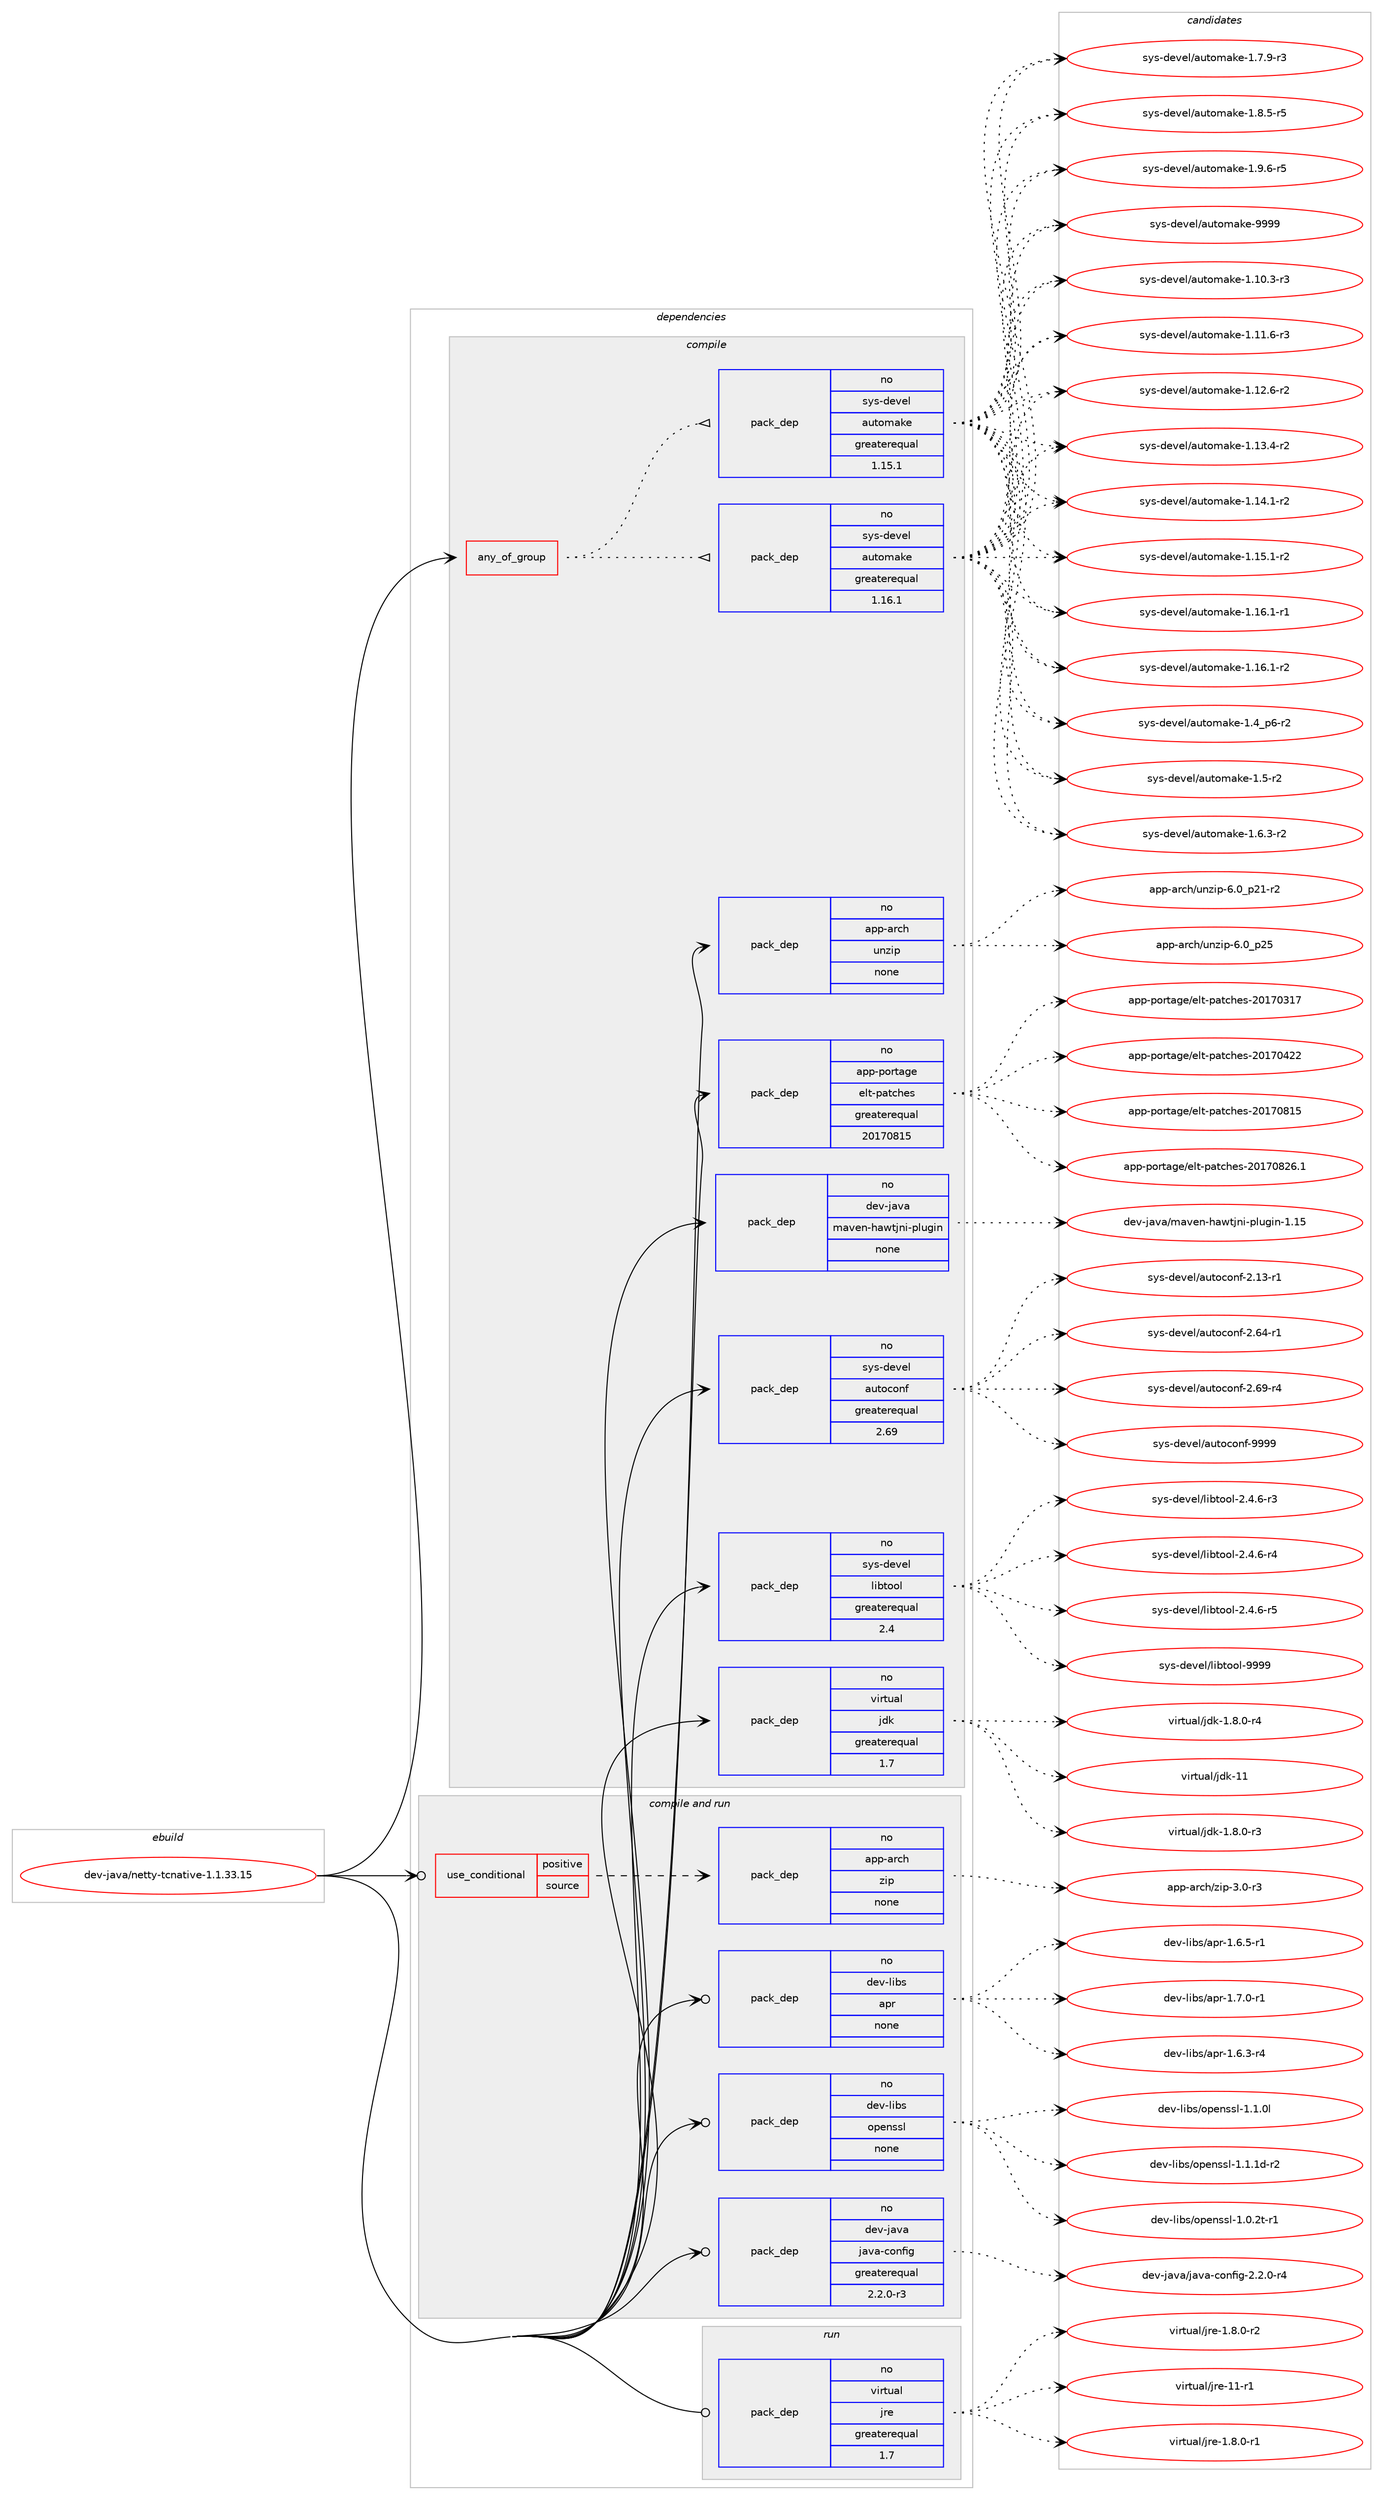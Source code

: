 digraph prolog {

# *************
# Graph options
# *************

newrank=true;
concentrate=true;
compound=true;
graph [rankdir=LR,fontname=Helvetica,fontsize=10,ranksep=1.5];#, ranksep=2.5, nodesep=0.2];
edge  [arrowhead=vee];
node  [fontname=Helvetica,fontsize=10];

# **********
# The ebuild
# **********

subgraph cluster_leftcol {
color=gray;
rank=same;
label=<<i>ebuild</i>>;
id [label="dev-java/netty-tcnative-1.1.33.15", color=red, width=4, href="../dev-java/netty-tcnative-1.1.33.15.svg"];
}

# ****************
# The dependencies
# ****************

subgraph cluster_midcol {
color=gray;
label=<<i>dependencies</i>>;
subgraph cluster_compile {
fillcolor="#eeeeee";
style=filled;
label=<<i>compile</i>>;
subgraph any10822 {
dependency555259 [label=<<TABLE BORDER="0" CELLBORDER="1" CELLSPACING="0" CELLPADDING="4"><TR><TD CELLPADDING="10">any_of_group</TD></TR></TABLE>>, shape=none, color=red];subgraph pack414851 {
dependency555260 [label=<<TABLE BORDER="0" CELLBORDER="1" CELLSPACING="0" CELLPADDING="4" WIDTH="220"><TR><TD ROWSPAN="6" CELLPADDING="30">pack_dep</TD></TR><TR><TD WIDTH="110">no</TD></TR><TR><TD>sys-devel</TD></TR><TR><TD>automake</TD></TR><TR><TD>greaterequal</TD></TR><TR><TD>1.16.1</TD></TR></TABLE>>, shape=none, color=blue];
}
dependency555259:e -> dependency555260:w [weight=20,style="dotted",arrowhead="oinv"];
subgraph pack414852 {
dependency555261 [label=<<TABLE BORDER="0" CELLBORDER="1" CELLSPACING="0" CELLPADDING="4" WIDTH="220"><TR><TD ROWSPAN="6" CELLPADDING="30">pack_dep</TD></TR><TR><TD WIDTH="110">no</TD></TR><TR><TD>sys-devel</TD></TR><TR><TD>automake</TD></TR><TR><TD>greaterequal</TD></TR><TR><TD>1.15.1</TD></TR></TABLE>>, shape=none, color=blue];
}
dependency555259:e -> dependency555261:w [weight=20,style="dotted",arrowhead="oinv"];
}
id:e -> dependency555259:w [weight=20,style="solid",arrowhead="vee"];
subgraph pack414853 {
dependency555262 [label=<<TABLE BORDER="0" CELLBORDER="1" CELLSPACING="0" CELLPADDING="4" WIDTH="220"><TR><TD ROWSPAN="6" CELLPADDING="30">pack_dep</TD></TR><TR><TD WIDTH="110">no</TD></TR><TR><TD>app-arch</TD></TR><TR><TD>unzip</TD></TR><TR><TD>none</TD></TR><TR><TD></TD></TR></TABLE>>, shape=none, color=blue];
}
id:e -> dependency555262:w [weight=20,style="solid",arrowhead="vee"];
subgraph pack414854 {
dependency555263 [label=<<TABLE BORDER="0" CELLBORDER="1" CELLSPACING="0" CELLPADDING="4" WIDTH="220"><TR><TD ROWSPAN="6" CELLPADDING="30">pack_dep</TD></TR><TR><TD WIDTH="110">no</TD></TR><TR><TD>app-portage</TD></TR><TR><TD>elt-patches</TD></TR><TR><TD>greaterequal</TD></TR><TR><TD>20170815</TD></TR></TABLE>>, shape=none, color=blue];
}
id:e -> dependency555263:w [weight=20,style="solid",arrowhead="vee"];
subgraph pack414855 {
dependency555264 [label=<<TABLE BORDER="0" CELLBORDER="1" CELLSPACING="0" CELLPADDING="4" WIDTH="220"><TR><TD ROWSPAN="6" CELLPADDING="30">pack_dep</TD></TR><TR><TD WIDTH="110">no</TD></TR><TR><TD>dev-java</TD></TR><TR><TD>maven-hawtjni-plugin</TD></TR><TR><TD>none</TD></TR><TR><TD></TD></TR></TABLE>>, shape=none, color=blue];
}
id:e -> dependency555264:w [weight=20,style="solid",arrowhead="vee"];
subgraph pack414856 {
dependency555265 [label=<<TABLE BORDER="0" CELLBORDER="1" CELLSPACING="0" CELLPADDING="4" WIDTH="220"><TR><TD ROWSPAN="6" CELLPADDING="30">pack_dep</TD></TR><TR><TD WIDTH="110">no</TD></TR><TR><TD>sys-devel</TD></TR><TR><TD>autoconf</TD></TR><TR><TD>greaterequal</TD></TR><TR><TD>2.69</TD></TR></TABLE>>, shape=none, color=blue];
}
id:e -> dependency555265:w [weight=20,style="solid",arrowhead="vee"];
subgraph pack414857 {
dependency555266 [label=<<TABLE BORDER="0" CELLBORDER="1" CELLSPACING="0" CELLPADDING="4" WIDTH="220"><TR><TD ROWSPAN="6" CELLPADDING="30">pack_dep</TD></TR><TR><TD WIDTH="110">no</TD></TR><TR><TD>sys-devel</TD></TR><TR><TD>libtool</TD></TR><TR><TD>greaterequal</TD></TR><TR><TD>2.4</TD></TR></TABLE>>, shape=none, color=blue];
}
id:e -> dependency555266:w [weight=20,style="solid",arrowhead="vee"];
subgraph pack414858 {
dependency555267 [label=<<TABLE BORDER="0" CELLBORDER="1" CELLSPACING="0" CELLPADDING="4" WIDTH="220"><TR><TD ROWSPAN="6" CELLPADDING="30">pack_dep</TD></TR><TR><TD WIDTH="110">no</TD></TR><TR><TD>virtual</TD></TR><TR><TD>jdk</TD></TR><TR><TD>greaterequal</TD></TR><TR><TD>1.7</TD></TR></TABLE>>, shape=none, color=blue];
}
id:e -> dependency555267:w [weight=20,style="solid",arrowhead="vee"];
}
subgraph cluster_compileandrun {
fillcolor="#eeeeee";
style=filled;
label=<<i>compile and run</i>>;
subgraph cond129229 {
dependency555268 [label=<<TABLE BORDER="0" CELLBORDER="1" CELLSPACING="0" CELLPADDING="4"><TR><TD ROWSPAN="3" CELLPADDING="10">use_conditional</TD></TR><TR><TD>positive</TD></TR><TR><TD>source</TD></TR></TABLE>>, shape=none, color=red];
subgraph pack414859 {
dependency555269 [label=<<TABLE BORDER="0" CELLBORDER="1" CELLSPACING="0" CELLPADDING="4" WIDTH="220"><TR><TD ROWSPAN="6" CELLPADDING="30">pack_dep</TD></TR><TR><TD WIDTH="110">no</TD></TR><TR><TD>app-arch</TD></TR><TR><TD>zip</TD></TR><TR><TD>none</TD></TR><TR><TD></TD></TR></TABLE>>, shape=none, color=blue];
}
dependency555268:e -> dependency555269:w [weight=20,style="dashed",arrowhead="vee"];
}
id:e -> dependency555268:w [weight=20,style="solid",arrowhead="odotvee"];
subgraph pack414860 {
dependency555270 [label=<<TABLE BORDER="0" CELLBORDER="1" CELLSPACING="0" CELLPADDING="4" WIDTH="220"><TR><TD ROWSPAN="6" CELLPADDING="30">pack_dep</TD></TR><TR><TD WIDTH="110">no</TD></TR><TR><TD>dev-java</TD></TR><TR><TD>java-config</TD></TR><TR><TD>greaterequal</TD></TR><TR><TD>2.2.0-r3</TD></TR></TABLE>>, shape=none, color=blue];
}
id:e -> dependency555270:w [weight=20,style="solid",arrowhead="odotvee"];
subgraph pack414861 {
dependency555271 [label=<<TABLE BORDER="0" CELLBORDER="1" CELLSPACING="0" CELLPADDING="4" WIDTH="220"><TR><TD ROWSPAN="6" CELLPADDING="30">pack_dep</TD></TR><TR><TD WIDTH="110">no</TD></TR><TR><TD>dev-libs</TD></TR><TR><TD>apr</TD></TR><TR><TD>none</TD></TR><TR><TD></TD></TR></TABLE>>, shape=none, color=blue];
}
id:e -> dependency555271:w [weight=20,style="solid",arrowhead="odotvee"];
subgraph pack414862 {
dependency555272 [label=<<TABLE BORDER="0" CELLBORDER="1" CELLSPACING="0" CELLPADDING="4" WIDTH="220"><TR><TD ROWSPAN="6" CELLPADDING="30">pack_dep</TD></TR><TR><TD WIDTH="110">no</TD></TR><TR><TD>dev-libs</TD></TR><TR><TD>openssl</TD></TR><TR><TD>none</TD></TR><TR><TD></TD></TR></TABLE>>, shape=none, color=blue];
}
id:e -> dependency555272:w [weight=20,style="solid",arrowhead="odotvee"];
}
subgraph cluster_run {
fillcolor="#eeeeee";
style=filled;
label=<<i>run</i>>;
subgraph pack414863 {
dependency555273 [label=<<TABLE BORDER="0" CELLBORDER="1" CELLSPACING="0" CELLPADDING="4" WIDTH="220"><TR><TD ROWSPAN="6" CELLPADDING="30">pack_dep</TD></TR><TR><TD WIDTH="110">no</TD></TR><TR><TD>virtual</TD></TR><TR><TD>jre</TD></TR><TR><TD>greaterequal</TD></TR><TR><TD>1.7</TD></TR></TABLE>>, shape=none, color=blue];
}
id:e -> dependency555273:w [weight=20,style="solid",arrowhead="odot"];
}
}

# **************
# The candidates
# **************

subgraph cluster_choices {
rank=same;
color=gray;
label=<<i>candidates</i>>;

subgraph choice414851 {
color=black;
nodesep=1;
choice11512111545100101118101108479711711611110997107101454946494846514511451 [label="sys-devel/automake-1.10.3-r3", color=red, width=4,href="../sys-devel/automake-1.10.3-r3.svg"];
choice11512111545100101118101108479711711611110997107101454946494946544511451 [label="sys-devel/automake-1.11.6-r3", color=red, width=4,href="../sys-devel/automake-1.11.6-r3.svg"];
choice11512111545100101118101108479711711611110997107101454946495046544511450 [label="sys-devel/automake-1.12.6-r2", color=red, width=4,href="../sys-devel/automake-1.12.6-r2.svg"];
choice11512111545100101118101108479711711611110997107101454946495146524511450 [label="sys-devel/automake-1.13.4-r2", color=red, width=4,href="../sys-devel/automake-1.13.4-r2.svg"];
choice11512111545100101118101108479711711611110997107101454946495246494511450 [label="sys-devel/automake-1.14.1-r2", color=red, width=4,href="../sys-devel/automake-1.14.1-r2.svg"];
choice11512111545100101118101108479711711611110997107101454946495346494511450 [label="sys-devel/automake-1.15.1-r2", color=red, width=4,href="../sys-devel/automake-1.15.1-r2.svg"];
choice11512111545100101118101108479711711611110997107101454946495446494511449 [label="sys-devel/automake-1.16.1-r1", color=red, width=4,href="../sys-devel/automake-1.16.1-r1.svg"];
choice11512111545100101118101108479711711611110997107101454946495446494511450 [label="sys-devel/automake-1.16.1-r2", color=red, width=4,href="../sys-devel/automake-1.16.1-r2.svg"];
choice115121115451001011181011084797117116111109971071014549465295112544511450 [label="sys-devel/automake-1.4_p6-r2", color=red, width=4,href="../sys-devel/automake-1.4_p6-r2.svg"];
choice11512111545100101118101108479711711611110997107101454946534511450 [label="sys-devel/automake-1.5-r2", color=red, width=4,href="../sys-devel/automake-1.5-r2.svg"];
choice115121115451001011181011084797117116111109971071014549465446514511450 [label="sys-devel/automake-1.6.3-r2", color=red, width=4,href="../sys-devel/automake-1.6.3-r2.svg"];
choice115121115451001011181011084797117116111109971071014549465546574511451 [label="sys-devel/automake-1.7.9-r3", color=red, width=4,href="../sys-devel/automake-1.7.9-r3.svg"];
choice115121115451001011181011084797117116111109971071014549465646534511453 [label="sys-devel/automake-1.8.5-r5", color=red, width=4,href="../sys-devel/automake-1.8.5-r5.svg"];
choice115121115451001011181011084797117116111109971071014549465746544511453 [label="sys-devel/automake-1.9.6-r5", color=red, width=4,href="../sys-devel/automake-1.9.6-r5.svg"];
choice115121115451001011181011084797117116111109971071014557575757 [label="sys-devel/automake-9999", color=red, width=4,href="../sys-devel/automake-9999.svg"];
dependency555260:e -> choice11512111545100101118101108479711711611110997107101454946494846514511451:w [style=dotted,weight="100"];
dependency555260:e -> choice11512111545100101118101108479711711611110997107101454946494946544511451:w [style=dotted,weight="100"];
dependency555260:e -> choice11512111545100101118101108479711711611110997107101454946495046544511450:w [style=dotted,weight="100"];
dependency555260:e -> choice11512111545100101118101108479711711611110997107101454946495146524511450:w [style=dotted,weight="100"];
dependency555260:e -> choice11512111545100101118101108479711711611110997107101454946495246494511450:w [style=dotted,weight="100"];
dependency555260:e -> choice11512111545100101118101108479711711611110997107101454946495346494511450:w [style=dotted,weight="100"];
dependency555260:e -> choice11512111545100101118101108479711711611110997107101454946495446494511449:w [style=dotted,weight="100"];
dependency555260:e -> choice11512111545100101118101108479711711611110997107101454946495446494511450:w [style=dotted,weight="100"];
dependency555260:e -> choice115121115451001011181011084797117116111109971071014549465295112544511450:w [style=dotted,weight="100"];
dependency555260:e -> choice11512111545100101118101108479711711611110997107101454946534511450:w [style=dotted,weight="100"];
dependency555260:e -> choice115121115451001011181011084797117116111109971071014549465446514511450:w [style=dotted,weight="100"];
dependency555260:e -> choice115121115451001011181011084797117116111109971071014549465546574511451:w [style=dotted,weight="100"];
dependency555260:e -> choice115121115451001011181011084797117116111109971071014549465646534511453:w [style=dotted,weight="100"];
dependency555260:e -> choice115121115451001011181011084797117116111109971071014549465746544511453:w [style=dotted,weight="100"];
dependency555260:e -> choice115121115451001011181011084797117116111109971071014557575757:w [style=dotted,weight="100"];
}
subgraph choice414852 {
color=black;
nodesep=1;
choice11512111545100101118101108479711711611110997107101454946494846514511451 [label="sys-devel/automake-1.10.3-r3", color=red, width=4,href="../sys-devel/automake-1.10.3-r3.svg"];
choice11512111545100101118101108479711711611110997107101454946494946544511451 [label="sys-devel/automake-1.11.6-r3", color=red, width=4,href="../sys-devel/automake-1.11.6-r3.svg"];
choice11512111545100101118101108479711711611110997107101454946495046544511450 [label="sys-devel/automake-1.12.6-r2", color=red, width=4,href="../sys-devel/automake-1.12.6-r2.svg"];
choice11512111545100101118101108479711711611110997107101454946495146524511450 [label="sys-devel/automake-1.13.4-r2", color=red, width=4,href="../sys-devel/automake-1.13.4-r2.svg"];
choice11512111545100101118101108479711711611110997107101454946495246494511450 [label="sys-devel/automake-1.14.1-r2", color=red, width=4,href="../sys-devel/automake-1.14.1-r2.svg"];
choice11512111545100101118101108479711711611110997107101454946495346494511450 [label="sys-devel/automake-1.15.1-r2", color=red, width=4,href="../sys-devel/automake-1.15.1-r2.svg"];
choice11512111545100101118101108479711711611110997107101454946495446494511449 [label="sys-devel/automake-1.16.1-r1", color=red, width=4,href="../sys-devel/automake-1.16.1-r1.svg"];
choice11512111545100101118101108479711711611110997107101454946495446494511450 [label="sys-devel/automake-1.16.1-r2", color=red, width=4,href="../sys-devel/automake-1.16.1-r2.svg"];
choice115121115451001011181011084797117116111109971071014549465295112544511450 [label="sys-devel/automake-1.4_p6-r2", color=red, width=4,href="../sys-devel/automake-1.4_p6-r2.svg"];
choice11512111545100101118101108479711711611110997107101454946534511450 [label="sys-devel/automake-1.5-r2", color=red, width=4,href="../sys-devel/automake-1.5-r2.svg"];
choice115121115451001011181011084797117116111109971071014549465446514511450 [label="sys-devel/automake-1.6.3-r2", color=red, width=4,href="../sys-devel/automake-1.6.3-r2.svg"];
choice115121115451001011181011084797117116111109971071014549465546574511451 [label="sys-devel/automake-1.7.9-r3", color=red, width=4,href="../sys-devel/automake-1.7.9-r3.svg"];
choice115121115451001011181011084797117116111109971071014549465646534511453 [label="sys-devel/automake-1.8.5-r5", color=red, width=4,href="../sys-devel/automake-1.8.5-r5.svg"];
choice115121115451001011181011084797117116111109971071014549465746544511453 [label="sys-devel/automake-1.9.6-r5", color=red, width=4,href="../sys-devel/automake-1.9.6-r5.svg"];
choice115121115451001011181011084797117116111109971071014557575757 [label="sys-devel/automake-9999", color=red, width=4,href="../sys-devel/automake-9999.svg"];
dependency555261:e -> choice11512111545100101118101108479711711611110997107101454946494846514511451:w [style=dotted,weight="100"];
dependency555261:e -> choice11512111545100101118101108479711711611110997107101454946494946544511451:w [style=dotted,weight="100"];
dependency555261:e -> choice11512111545100101118101108479711711611110997107101454946495046544511450:w [style=dotted,weight="100"];
dependency555261:e -> choice11512111545100101118101108479711711611110997107101454946495146524511450:w [style=dotted,weight="100"];
dependency555261:e -> choice11512111545100101118101108479711711611110997107101454946495246494511450:w [style=dotted,weight="100"];
dependency555261:e -> choice11512111545100101118101108479711711611110997107101454946495346494511450:w [style=dotted,weight="100"];
dependency555261:e -> choice11512111545100101118101108479711711611110997107101454946495446494511449:w [style=dotted,weight="100"];
dependency555261:e -> choice11512111545100101118101108479711711611110997107101454946495446494511450:w [style=dotted,weight="100"];
dependency555261:e -> choice115121115451001011181011084797117116111109971071014549465295112544511450:w [style=dotted,weight="100"];
dependency555261:e -> choice11512111545100101118101108479711711611110997107101454946534511450:w [style=dotted,weight="100"];
dependency555261:e -> choice115121115451001011181011084797117116111109971071014549465446514511450:w [style=dotted,weight="100"];
dependency555261:e -> choice115121115451001011181011084797117116111109971071014549465546574511451:w [style=dotted,weight="100"];
dependency555261:e -> choice115121115451001011181011084797117116111109971071014549465646534511453:w [style=dotted,weight="100"];
dependency555261:e -> choice115121115451001011181011084797117116111109971071014549465746544511453:w [style=dotted,weight="100"];
dependency555261:e -> choice115121115451001011181011084797117116111109971071014557575757:w [style=dotted,weight="100"];
}
subgraph choice414853 {
color=black;
nodesep=1;
choice9711211245971149910447117110122105112455446489511250494511450 [label="app-arch/unzip-6.0_p21-r2", color=red, width=4,href="../app-arch/unzip-6.0_p21-r2.svg"];
choice971121124597114991044711711012210511245544648951125053 [label="app-arch/unzip-6.0_p25", color=red, width=4,href="../app-arch/unzip-6.0_p25.svg"];
dependency555262:e -> choice9711211245971149910447117110122105112455446489511250494511450:w [style=dotted,weight="100"];
dependency555262:e -> choice971121124597114991044711711012210511245544648951125053:w [style=dotted,weight="100"];
}
subgraph choice414854 {
color=black;
nodesep=1;
choice97112112451121111141169710310147101108116451129711699104101115455048495548514955 [label="app-portage/elt-patches-20170317", color=red, width=4,href="../app-portage/elt-patches-20170317.svg"];
choice97112112451121111141169710310147101108116451129711699104101115455048495548525050 [label="app-portage/elt-patches-20170422", color=red, width=4,href="../app-portage/elt-patches-20170422.svg"];
choice97112112451121111141169710310147101108116451129711699104101115455048495548564953 [label="app-portage/elt-patches-20170815", color=red, width=4,href="../app-portage/elt-patches-20170815.svg"];
choice971121124511211111411697103101471011081164511297116991041011154550484955485650544649 [label="app-portage/elt-patches-20170826.1", color=red, width=4,href="../app-portage/elt-patches-20170826.1.svg"];
dependency555263:e -> choice97112112451121111141169710310147101108116451129711699104101115455048495548514955:w [style=dotted,weight="100"];
dependency555263:e -> choice97112112451121111141169710310147101108116451129711699104101115455048495548525050:w [style=dotted,weight="100"];
dependency555263:e -> choice97112112451121111141169710310147101108116451129711699104101115455048495548564953:w [style=dotted,weight="100"];
dependency555263:e -> choice971121124511211111411697103101471011081164511297116991041011154550484955485650544649:w [style=dotted,weight="100"];
}
subgraph choice414855 {
color=black;
nodesep=1;
choice10010111845106971189747109971181011104510497119116106110105451121081171031051104549464953 [label="dev-java/maven-hawtjni-plugin-1.15", color=red, width=4,href="../dev-java/maven-hawtjni-plugin-1.15.svg"];
dependency555264:e -> choice10010111845106971189747109971181011104510497119116106110105451121081171031051104549464953:w [style=dotted,weight="100"];
}
subgraph choice414856 {
color=black;
nodesep=1;
choice1151211154510010111810110847971171161119911111010245504649514511449 [label="sys-devel/autoconf-2.13-r1", color=red, width=4,href="../sys-devel/autoconf-2.13-r1.svg"];
choice1151211154510010111810110847971171161119911111010245504654524511449 [label="sys-devel/autoconf-2.64-r1", color=red, width=4,href="../sys-devel/autoconf-2.64-r1.svg"];
choice1151211154510010111810110847971171161119911111010245504654574511452 [label="sys-devel/autoconf-2.69-r4", color=red, width=4,href="../sys-devel/autoconf-2.69-r4.svg"];
choice115121115451001011181011084797117116111991111101024557575757 [label="sys-devel/autoconf-9999", color=red, width=4,href="../sys-devel/autoconf-9999.svg"];
dependency555265:e -> choice1151211154510010111810110847971171161119911111010245504649514511449:w [style=dotted,weight="100"];
dependency555265:e -> choice1151211154510010111810110847971171161119911111010245504654524511449:w [style=dotted,weight="100"];
dependency555265:e -> choice1151211154510010111810110847971171161119911111010245504654574511452:w [style=dotted,weight="100"];
dependency555265:e -> choice115121115451001011181011084797117116111991111101024557575757:w [style=dotted,weight="100"];
}
subgraph choice414857 {
color=black;
nodesep=1;
choice1151211154510010111810110847108105981161111111084550465246544511451 [label="sys-devel/libtool-2.4.6-r3", color=red, width=4,href="../sys-devel/libtool-2.4.6-r3.svg"];
choice1151211154510010111810110847108105981161111111084550465246544511452 [label="sys-devel/libtool-2.4.6-r4", color=red, width=4,href="../sys-devel/libtool-2.4.6-r4.svg"];
choice1151211154510010111810110847108105981161111111084550465246544511453 [label="sys-devel/libtool-2.4.6-r5", color=red, width=4,href="../sys-devel/libtool-2.4.6-r5.svg"];
choice1151211154510010111810110847108105981161111111084557575757 [label="sys-devel/libtool-9999", color=red, width=4,href="../sys-devel/libtool-9999.svg"];
dependency555266:e -> choice1151211154510010111810110847108105981161111111084550465246544511451:w [style=dotted,weight="100"];
dependency555266:e -> choice1151211154510010111810110847108105981161111111084550465246544511452:w [style=dotted,weight="100"];
dependency555266:e -> choice1151211154510010111810110847108105981161111111084550465246544511453:w [style=dotted,weight="100"];
dependency555266:e -> choice1151211154510010111810110847108105981161111111084557575757:w [style=dotted,weight="100"];
}
subgraph choice414858 {
color=black;
nodesep=1;
choice11810511411611797108471061001074549465646484511451 [label="virtual/jdk-1.8.0-r3", color=red, width=4,href="../virtual/jdk-1.8.0-r3.svg"];
choice11810511411611797108471061001074549465646484511452 [label="virtual/jdk-1.8.0-r4", color=red, width=4,href="../virtual/jdk-1.8.0-r4.svg"];
choice1181051141161179710847106100107454949 [label="virtual/jdk-11", color=red, width=4,href="../virtual/jdk-11.svg"];
dependency555267:e -> choice11810511411611797108471061001074549465646484511451:w [style=dotted,weight="100"];
dependency555267:e -> choice11810511411611797108471061001074549465646484511452:w [style=dotted,weight="100"];
dependency555267:e -> choice1181051141161179710847106100107454949:w [style=dotted,weight="100"];
}
subgraph choice414859 {
color=black;
nodesep=1;
choice9711211245971149910447122105112455146484511451 [label="app-arch/zip-3.0-r3", color=red, width=4,href="../app-arch/zip-3.0-r3.svg"];
dependency555269:e -> choice9711211245971149910447122105112455146484511451:w [style=dotted,weight="100"];
}
subgraph choice414860 {
color=black;
nodesep=1;
choice10010111845106971189747106971189745991111101021051034550465046484511452 [label="dev-java/java-config-2.2.0-r4", color=red, width=4,href="../dev-java/java-config-2.2.0-r4.svg"];
dependency555270:e -> choice10010111845106971189747106971189745991111101021051034550465046484511452:w [style=dotted,weight="100"];
}
subgraph choice414861 {
color=black;
nodesep=1;
choice100101118451081059811547971121144549465446514511452 [label="dev-libs/apr-1.6.3-r4", color=red, width=4,href="../dev-libs/apr-1.6.3-r4.svg"];
choice100101118451081059811547971121144549465446534511449 [label="dev-libs/apr-1.6.5-r1", color=red, width=4,href="../dev-libs/apr-1.6.5-r1.svg"];
choice100101118451081059811547971121144549465546484511449 [label="dev-libs/apr-1.7.0-r1", color=red, width=4,href="../dev-libs/apr-1.7.0-r1.svg"];
dependency555271:e -> choice100101118451081059811547971121144549465446514511452:w [style=dotted,weight="100"];
dependency555271:e -> choice100101118451081059811547971121144549465446534511449:w [style=dotted,weight="100"];
dependency555271:e -> choice100101118451081059811547971121144549465546484511449:w [style=dotted,weight="100"];
}
subgraph choice414862 {
color=black;
nodesep=1;
choice1001011184510810598115471111121011101151151084549464846501164511449 [label="dev-libs/openssl-1.0.2t-r1", color=red, width=4,href="../dev-libs/openssl-1.0.2t-r1.svg"];
choice100101118451081059811547111112101110115115108454946494648108 [label="dev-libs/openssl-1.1.0l", color=red, width=4,href="../dev-libs/openssl-1.1.0l.svg"];
choice1001011184510810598115471111121011101151151084549464946491004511450 [label="dev-libs/openssl-1.1.1d-r2", color=red, width=4,href="../dev-libs/openssl-1.1.1d-r2.svg"];
dependency555272:e -> choice1001011184510810598115471111121011101151151084549464846501164511449:w [style=dotted,weight="100"];
dependency555272:e -> choice100101118451081059811547111112101110115115108454946494648108:w [style=dotted,weight="100"];
dependency555272:e -> choice1001011184510810598115471111121011101151151084549464946491004511450:w [style=dotted,weight="100"];
}
subgraph choice414863 {
color=black;
nodesep=1;
choice11810511411611797108471061141014549465646484511449 [label="virtual/jre-1.8.0-r1", color=red, width=4,href="../virtual/jre-1.8.0-r1.svg"];
choice11810511411611797108471061141014549465646484511450 [label="virtual/jre-1.8.0-r2", color=red, width=4,href="../virtual/jre-1.8.0-r2.svg"];
choice11810511411611797108471061141014549494511449 [label="virtual/jre-11-r1", color=red, width=4,href="../virtual/jre-11-r1.svg"];
dependency555273:e -> choice11810511411611797108471061141014549465646484511449:w [style=dotted,weight="100"];
dependency555273:e -> choice11810511411611797108471061141014549465646484511450:w [style=dotted,weight="100"];
dependency555273:e -> choice11810511411611797108471061141014549494511449:w [style=dotted,weight="100"];
}
}

}
